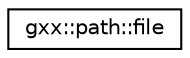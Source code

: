 digraph "Graphical Class Hierarchy"
{
  edge [fontname="Helvetica",fontsize="10",labelfontname="Helvetica",labelfontsize="10"];
  node [fontname="Helvetica",fontsize="10",shape=record];
  rankdir="LR";
  Node1 [label="gxx::path::file",height=0.2,width=0.4,color="black", fillcolor="white", style="filled",URL="$classgxx_1_1path_1_1file.html"];
}
